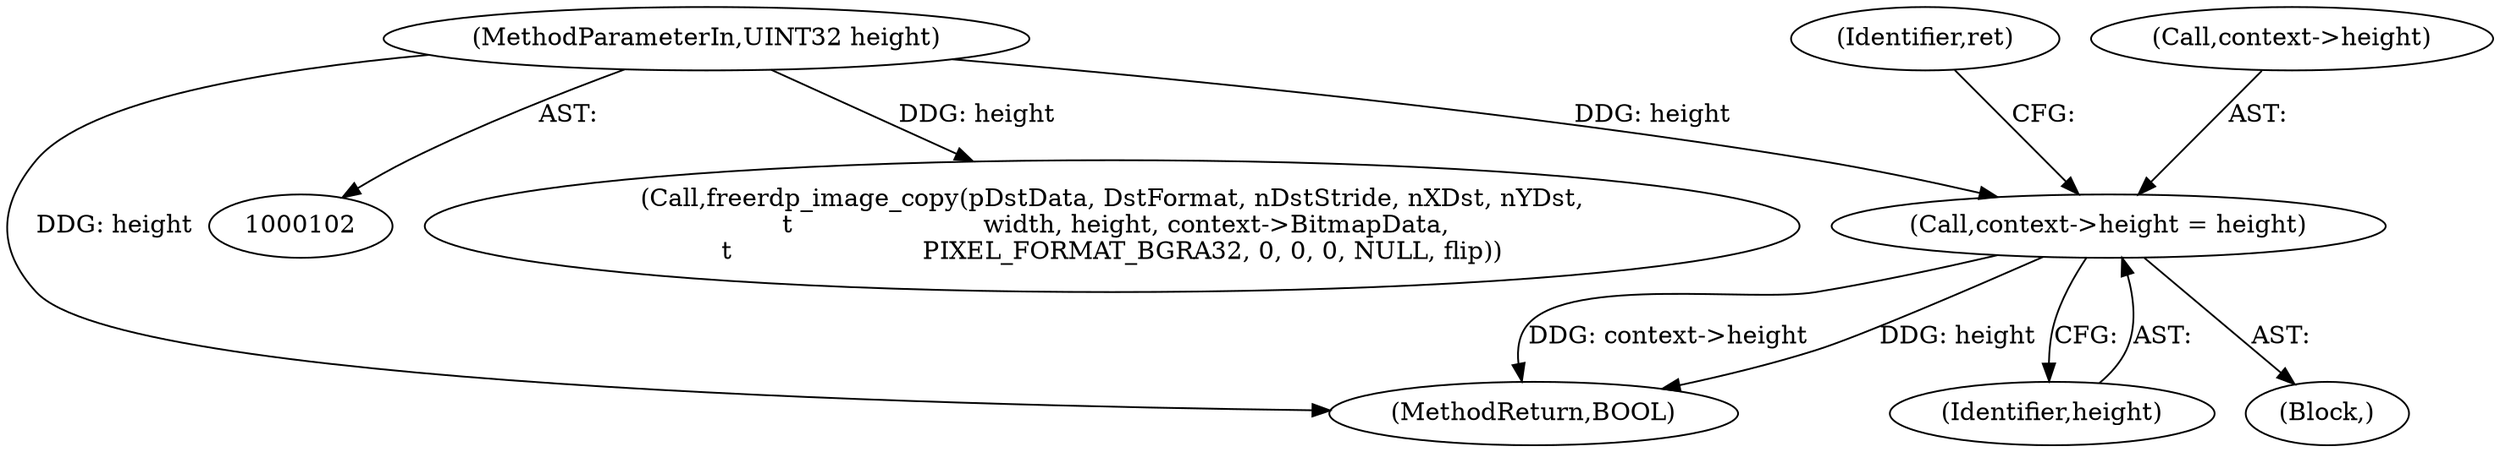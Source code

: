 digraph "0_FreeRDP_d1112c279bd1a327e8e4d0b5f371458bf2579659_0@pointer" {
"1000191" [label="(Call,context->height = height)"];
"1000106" [label="(MethodParameterIn,UINT32 height)"];
"1000197" [label="(Identifier,ret)"];
"1000233" [label="(Call,freerdp_image_copy(pDstData, DstFormat, nDstStride, nXDst, nYDst,\n \t                        width, height, context->BitmapData,\n\t                        PIXEL_FORMAT_BGRA32, 0, 0, 0, NULL, flip))"];
"1000191" [label="(Call,context->height = height)"];
"1000254" [label="(MethodReturn,BOOL)"];
"1000195" [label="(Identifier,height)"];
"1000192" [label="(Call,context->height)"];
"1000106" [label="(MethodParameterIn,UINT32 height)"];
"1000117" [label="(Block,)"];
"1000191" -> "1000117"  [label="AST: "];
"1000191" -> "1000195"  [label="CFG: "];
"1000192" -> "1000191"  [label="AST: "];
"1000195" -> "1000191"  [label="AST: "];
"1000197" -> "1000191"  [label="CFG: "];
"1000191" -> "1000254"  [label="DDG: height"];
"1000191" -> "1000254"  [label="DDG: context->height"];
"1000106" -> "1000191"  [label="DDG: height"];
"1000106" -> "1000102"  [label="AST: "];
"1000106" -> "1000254"  [label="DDG: height"];
"1000106" -> "1000233"  [label="DDG: height"];
}
